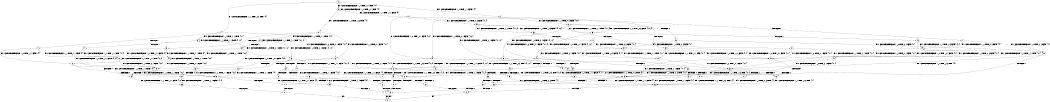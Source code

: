 digraph BCG {
size = "7, 10.5";
center = TRUE;
node [shape = circle];
0 [peripheries = 2];
0 -> 1 [label = "EX !1 !ATOMIC_EXCH_BRANCH (1, +1, TRUE, +0, 3, TRUE) !{0}"];
0 -> 2 [label = "EX !2 !ATOMIC_EXCH_BRANCH (1, +1, TRUE, +1, 1, FALSE) !{0}"];
0 -> 3 [label = "EX !0 !ATOMIC_EXCH_BRANCH (1, +0, TRUE, +0, 1, TRUE) !{0}"];
1 -> 4 [label = "TERMINATE !1"];
1 -> 5 [label = "EX !2 !ATOMIC_EXCH_BRANCH (1, +1, TRUE, +1, 1, TRUE) !{0, 1}"];
1 -> 6 [label = "EX !0 !ATOMIC_EXCH_BRANCH (1, +0, TRUE, +0, 1, FALSE) !{0, 1}"];
2 -> 7 [label = "TERMINATE !2"];
2 -> 8 [label = "EX !1 !ATOMIC_EXCH_BRANCH (1, +1, TRUE, +0, 3, FALSE) !{0, 2}"];
2 -> 9 [label = "EX !0 !ATOMIC_EXCH_BRANCH (1, +0, TRUE, +0, 1, FALSE) !{0, 2}"];
3 -> 10 [label = "EX !1 !ATOMIC_EXCH_BRANCH (1, +1, TRUE, +0, 3, TRUE) !{0}"];
3 -> 11 [label = "EX !2 !ATOMIC_EXCH_BRANCH (1, +1, TRUE, +1, 1, FALSE) !{0}"];
3 -> 3 [label = "EX !0 !ATOMIC_EXCH_BRANCH (1, +0, TRUE, +0, 1, TRUE) !{0}"];
4 -> 12 [label = "EX !2 !ATOMIC_EXCH_BRANCH (1, +1, TRUE, +1, 1, TRUE) !{0}"];
4 -> 13 [label = "EX !0 !ATOMIC_EXCH_BRANCH (1, +0, TRUE, +0, 1, FALSE) !{0}"];
5 -> 14 [label = "TERMINATE !1"];
5 -> 15 [label = "EX !0 !ATOMIC_EXCH_BRANCH (1, +0, TRUE, +0, 1, FALSE) !{0, 1, 2}"];
5 -> 5 [label = "EX !2 !ATOMIC_EXCH_BRANCH (1, +1, TRUE, +1, 1, TRUE) !{0, 1, 2}"];
6 -> 16 [label = "TERMINATE !1"];
6 -> 17 [label = "TERMINATE !0"];
6 -> 18 [label = "EX !2 !ATOMIC_EXCH_BRANCH (1, +1, TRUE, +1, 1, FALSE) !{0, 1}"];
7 -> 19 [label = "EX !1 !ATOMIC_EXCH_BRANCH (1, +1, TRUE, +0, 3, FALSE) !{0}"];
7 -> 20 [label = "EX !0 !ATOMIC_EXCH_BRANCH (1, +0, TRUE, +0, 1, FALSE) !{0}"];
8 -> 21 [label = "TERMINATE !2"];
8 -> 22 [label = "EX !0 !ATOMIC_EXCH_BRANCH (1, +0, TRUE, +0, 1, FALSE) !{0, 1, 2}"];
8 -> 23 [label = "EX !1 !ATOMIC_EXCH_BRANCH (1, +1, TRUE, +1, 1, TRUE) !{0, 1, 2}"];
9 -> 24 [label = "TERMINATE !2"];
9 -> 25 [label = "TERMINATE !0"];
9 -> 18 [label = "EX !1 !ATOMIC_EXCH_BRANCH (1, +1, TRUE, +0, 3, TRUE) !{0, 2}"];
10 -> 26 [label = "TERMINATE !1"];
10 -> 27 [label = "EX !2 !ATOMIC_EXCH_BRANCH (1, +1, TRUE, +1, 1, TRUE) !{0, 1}"];
10 -> 6 [label = "EX !0 !ATOMIC_EXCH_BRANCH (1, +0, TRUE, +0, 1, FALSE) !{0, 1}"];
11 -> 28 [label = "TERMINATE !2"];
11 -> 29 [label = "EX !1 !ATOMIC_EXCH_BRANCH (1, +1, TRUE, +0, 3, FALSE) !{0, 2}"];
11 -> 9 [label = "EX !0 !ATOMIC_EXCH_BRANCH (1, +0, TRUE, +0, 1, FALSE) !{0, 2}"];
12 -> 30 [label = "EX !0 !ATOMIC_EXCH_BRANCH (1, +0, TRUE, +0, 1, FALSE) !{0, 2}"];
12 -> 12 [label = "EX !2 !ATOMIC_EXCH_BRANCH (1, +1, TRUE, +1, 1, TRUE) !{0, 2}"];
13 -> 31 [label = "TERMINATE !0"];
13 -> 32 [label = "EX !2 !ATOMIC_EXCH_BRANCH (1, +1, TRUE, +1, 1, FALSE) !{0}"];
14 -> 30 [label = "EX !0 !ATOMIC_EXCH_BRANCH (1, +0, TRUE, +0, 1, FALSE) !{0, 2}"];
14 -> 12 [label = "EX !2 !ATOMIC_EXCH_BRANCH (1, +1, TRUE, +1, 1, TRUE) !{0, 2}"];
15 -> 33 [label = "TERMINATE !1"];
15 -> 34 [label = "TERMINATE !0"];
15 -> 18 [label = "EX !2 !ATOMIC_EXCH_BRANCH (1, +1, TRUE, +1, 1, FALSE) !{0, 1, 2}"];
16 -> 31 [label = "TERMINATE !0"];
16 -> 32 [label = "EX !2 !ATOMIC_EXCH_BRANCH (1, +1, TRUE, +1, 1, FALSE) !{0}"];
17 -> 35 [label = "TERMINATE !1"];
17 -> 36 [label = "EX !2 !ATOMIC_EXCH_BRANCH (1, +1, TRUE, +1, 1, FALSE) !{1}"];
18 -> 37 [label = "TERMINATE !1"];
18 -> 38 [label = "TERMINATE !2"];
18 -> 39 [label = "TERMINATE !0"];
19 -> 40 [label = "EX !0 !ATOMIC_EXCH_BRANCH (1, +0, TRUE, +0, 1, FALSE) !{0, 1}"];
19 -> 41 [label = "EX !1 !ATOMIC_EXCH_BRANCH (1, +1, TRUE, +1, 1, TRUE) !{0, 1}"];
20 -> 42 [label = "TERMINATE !0"];
20 -> 43 [label = "EX !1 !ATOMIC_EXCH_BRANCH (1, +1, TRUE, +0, 3, TRUE) !{0}"];
21 -> 40 [label = "EX !0 !ATOMIC_EXCH_BRANCH (1, +0, TRUE, +0, 1, FALSE) !{0, 1}"];
21 -> 41 [label = "EX !1 !ATOMIC_EXCH_BRANCH (1, +1, TRUE, +1, 1, TRUE) !{0, 1}"];
22 -> 44 [label = "TERMINATE !2"];
22 -> 45 [label = "TERMINATE !0"];
22 -> 18 [label = "EX !1 !ATOMIC_EXCH_BRANCH (1, +1, TRUE, +1, 1, FALSE) !{0, 1, 2}"];
23 -> 46 [label = "TERMINATE !2"];
23 -> 47 [label = "EX !0 !ATOMIC_EXCH_BRANCH (1, +0, TRUE, +0, 1, FALSE) !{0, 1, 2}"];
23 -> 8 [label = "EX !1 !ATOMIC_EXCH_BRANCH (1, +1, TRUE, +0, 3, FALSE) !{0, 1, 2}"];
24 -> 42 [label = "TERMINATE !0"];
24 -> 43 [label = "EX !1 !ATOMIC_EXCH_BRANCH (1, +1, TRUE, +0, 3, TRUE) !{0}"];
25 -> 48 [label = "TERMINATE !2"];
25 -> 36 [label = "EX !1 !ATOMIC_EXCH_BRANCH (1, +1, TRUE, +0, 3, TRUE) !{1, 2}"];
26 -> 49 [label = "EX !2 !ATOMIC_EXCH_BRANCH (1, +1, TRUE, +1, 1, TRUE) !{0}"];
26 -> 13 [label = "EX !0 !ATOMIC_EXCH_BRANCH (1, +0, TRUE, +0, 1, FALSE) !{0}"];
27 -> 50 [label = "TERMINATE !1"];
27 -> 27 [label = "EX !2 !ATOMIC_EXCH_BRANCH (1, +1, TRUE, +1, 1, TRUE) !{0, 1, 2}"];
27 -> 15 [label = "EX !0 !ATOMIC_EXCH_BRANCH (1, +0, TRUE, +0, 1, FALSE) !{0, 1, 2}"];
28 -> 51 [label = "EX !1 !ATOMIC_EXCH_BRANCH (1, +1, TRUE, +0, 3, FALSE) !{0}"];
28 -> 20 [label = "EX !0 !ATOMIC_EXCH_BRANCH (1, +0, TRUE, +0, 1, FALSE) !{0}"];
29 -> 52 [label = "TERMINATE !2"];
29 -> 53 [label = "EX !1 !ATOMIC_EXCH_BRANCH (1, +1, TRUE, +1, 1, TRUE) !{0, 1, 2}"];
29 -> 22 [label = "EX !0 !ATOMIC_EXCH_BRANCH (1, +0, TRUE, +0, 1, FALSE) !{0, 1, 2}"];
30 -> 54 [label = "TERMINATE !0"];
30 -> 32 [label = "EX !2 !ATOMIC_EXCH_BRANCH (1, +1, TRUE, +1, 1, FALSE) !{0, 2}"];
31 -> 55 [label = "EX !2 !ATOMIC_EXCH_BRANCH (1, +1, TRUE, +1, 1, FALSE) !{1, 2}"];
32 -> 56 [label = "TERMINATE !2"];
32 -> 57 [label = "TERMINATE !0"];
33 -> 54 [label = "TERMINATE !0"];
33 -> 32 [label = "EX !2 !ATOMIC_EXCH_BRANCH (1, +1, TRUE, +1, 1, FALSE) !{0, 2}"];
34 -> 58 [label = "TERMINATE !1"];
34 -> 36 [label = "EX !2 !ATOMIC_EXCH_BRANCH (1, +1, TRUE, +1, 1, FALSE) !{1, 2}"];
35 -> 59 [label = "EX !2 !ATOMIC_EXCH_BRANCH (1, +1, TRUE, +1, 1, FALSE) !{2}"];
36 -> 60 [label = "TERMINATE !1"];
36 -> 61 [label = "TERMINATE !2"];
37 -> 56 [label = "TERMINATE !2"];
37 -> 57 [label = "TERMINATE !0"];
38 -> 62 [label = "TERMINATE !1"];
38 -> 63 [label = "TERMINATE !0"];
39 -> 60 [label = "TERMINATE !1"];
39 -> 61 [label = "TERMINATE !2"];
40 -> 64 [label = "TERMINATE !0"];
40 -> 43 [label = "EX !1 !ATOMIC_EXCH_BRANCH (1, +1, TRUE, +1, 1, FALSE) !{0, 1}"];
41 -> 65 [label = "EX !0 !ATOMIC_EXCH_BRANCH (1, +0, TRUE, +0, 1, FALSE) !{0, 1}"];
41 -> 19 [label = "EX !1 !ATOMIC_EXCH_BRANCH (1, +1, TRUE, +0, 3, FALSE) !{0, 1}"];
42 -> 66 [label = "EX !1 !ATOMIC_EXCH_BRANCH (1, +1, TRUE, +0, 3, TRUE) !{1}"];
43 -> 62 [label = "TERMINATE !1"];
43 -> 63 [label = "TERMINATE !0"];
44 -> 64 [label = "TERMINATE !0"];
44 -> 43 [label = "EX !1 !ATOMIC_EXCH_BRANCH (1, +1, TRUE, +1, 1, FALSE) !{0, 1}"];
45 -> 67 [label = "TERMINATE !2"];
45 -> 36 [label = "EX !1 !ATOMIC_EXCH_BRANCH (1, +1, TRUE, +1, 1, FALSE) !{1, 2}"];
46 -> 65 [label = "EX !0 !ATOMIC_EXCH_BRANCH (1, +0, TRUE, +0, 1, FALSE) !{0, 1}"];
46 -> 19 [label = "EX !1 !ATOMIC_EXCH_BRANCH (1, +1, TRUE, +0, 3, FALSE) !{0, 1}"];
47 -> 68 [label = "TERMINATE !2"];
47 -> 69 [label = "TERMINATE !0"];
47 -> 18 [label = "EX !1 !ATOMIC_EXCH_BRANCH (1, +1, TRUE, +0, 3, TRUE) !{0, 1, 2}"];
48 -> 66 [label = "EX !1 !ATOMIC_EXCH_BRANCH (1, +1, TRUE, +0, 3, TRUE) !{1}"];
49 -> 49 [label = "EX !2 !ATOMIC_EXCH_BRANCH (1, +1, TRUE, +1, 1, TRUE) !{0, 2}"];
49 -> 30 [label = "EX !0 !ATOMIC_EXCH_BRANCH (1, +0, TRUE, +0, 1, FALSE) !{0, 2}"];
50 -> 49 [label = "EX !2 !ATOMIC_EXCH_BRANCH (1, +1, TRUE, +1, 1, TRUE) !{0, 2}"];
50 -> 30 [label = "EX !0 !ATOMIC_EXCH_BRANCH (1, +0, TRUE, +0, 1, FALSE) !{0, 2}"];
51 -> 70 [label = "EX !1 !ATOMIC_EXCH_BRANCH (1, +1, TRUE, +1, 1, TRUE) !{0, 1}"];
51 -> 40 [label = "EX !0 !ATOMIC_EXCH_BRANCH (1, +0, TRUE, +0, 1, FALSE) !{0, 1}"];
52 -> 70 [label = "EX !1 !ATOMIC_EXCH_BRANCH (1, +1, TRUE, +1, 1, TRUE) !{0, 1}"];
52 -> 40 [label = "EX !0 !ATOMIC_EXCH_BRANCH (1, +0, TRUE, +0, 1, FALSE) !{0, 1}"];
53 -> 71 [label = "TERMINATE !2"];
53 -> 29 [label = "EX !1 !ATOMIC_EXCH_BRANCH (1, +1, TRUE, +0, 3, FALSE) !{0, 1, 2}"];
53 -> 47 [label = "EX !0 !ATOMIC_EXCH_BRANCH (1, +0, TRUE, +0, 1, FALSE) !{0, 1, 2}"];
54 -> 55 [label = "EX !2 !ATOMIC_EXCH_BRANCH (1, +1, TRUE, +1, 1, FALSE) !{1, 2}"];
55 -> 72 [label = "TERMINATE !2"];
56 -> 73 [label = "TERMINATE !0"];
57 -> 72 [label = "TERMINATE !2"];
58 -> 59 [label = "EX !2 !ATOMIC_EXCH_BRANCH (1, +1, TRUE, +1, 1, FALSE) !{2}"];
59 -> 74 [label = "TERMINATE !2"];
60 -> 74 [label = "TERMINATE !2"];
61 -> 75 [label = "TERMINATE !1"];
62 -> 73 [label = "TERMINATE !0"];
63 -> 75 [label = "TERMINATE !1"];
64 -> 66 [label = "EX !1 !ATOMIC_EXCH_BRANCH (1, +1, TRUE, +1, 1, FALSE) !{1}"];
65 -> 76 [label = "TERMINATE !0"];
65 -> 43 [label = "EX !1 !ATOMIC_EXCH_BRANCH (1, +1, TRUE, +0, 3, TRUE) !{0, 1}"];
66 -> 75 [label = "TERMINATE !1"];
67 -> 66 [label = "EX !1 !ATOMIC_EXCH_BRANCH (1, +1, TRUE, +1, 1, FALSE) !{1}"];
68 -> 76 [label = "TERMINATE !0"];
68 -> 43 [label = "EX !1 !ATOMIC_EXCH_BRANCH (1, +1, TRUE, +0, 3, TRUE) !{0, 1}"];
69 -> 77 [label = "TERMINATE !2"];
69 -> 36 [label = "EX !1 !ATOMIC_EXCH_BRANCH (1, +1, TRUE, +0, 3, TRUE) !{1, 2}"];
70 -> 51 [label = "EX !1 !ATOMIC_EXCH_BRANCH (1, +1, TRUE, +0, 3, FALSE) !{0, 1}"];
70 -> 65 [label = "EX !0 !ATOMIC_EXCH_BRANCH (1, +0, TRUE, +0, 1, FALSE) !{0, 1}"];
71 -> 51 [label = "EX !1 !ATOMIC_EXCH_BRANCH (1, +1, TRUE, +0, 3, FALSE) !{0, 1}"];
71 -> 65 [label = "EX !0 !ATOMIC_EXCH_BRANCH (1, +0, TRUE, +0, 1, FALSE) !{0, 1}"];
72 -> 78 [label = "exit"];
73 -> 78 [label = "exit"];
74 -> 78 [label = "exit"];
75 -> 78 [label = "exit"];
76 -> 66 [label = "EX !1 !ATOMIC_EXCH_BRANCH (1, +1, TRUE, +0, 3, TRUE) !{1}"];
77 -> 66 [label = "EX !1 !ATOMIC_EXCH_BRANCH (1, +1, TRUE, +0, 3, TRUE) !{1}"];
}
